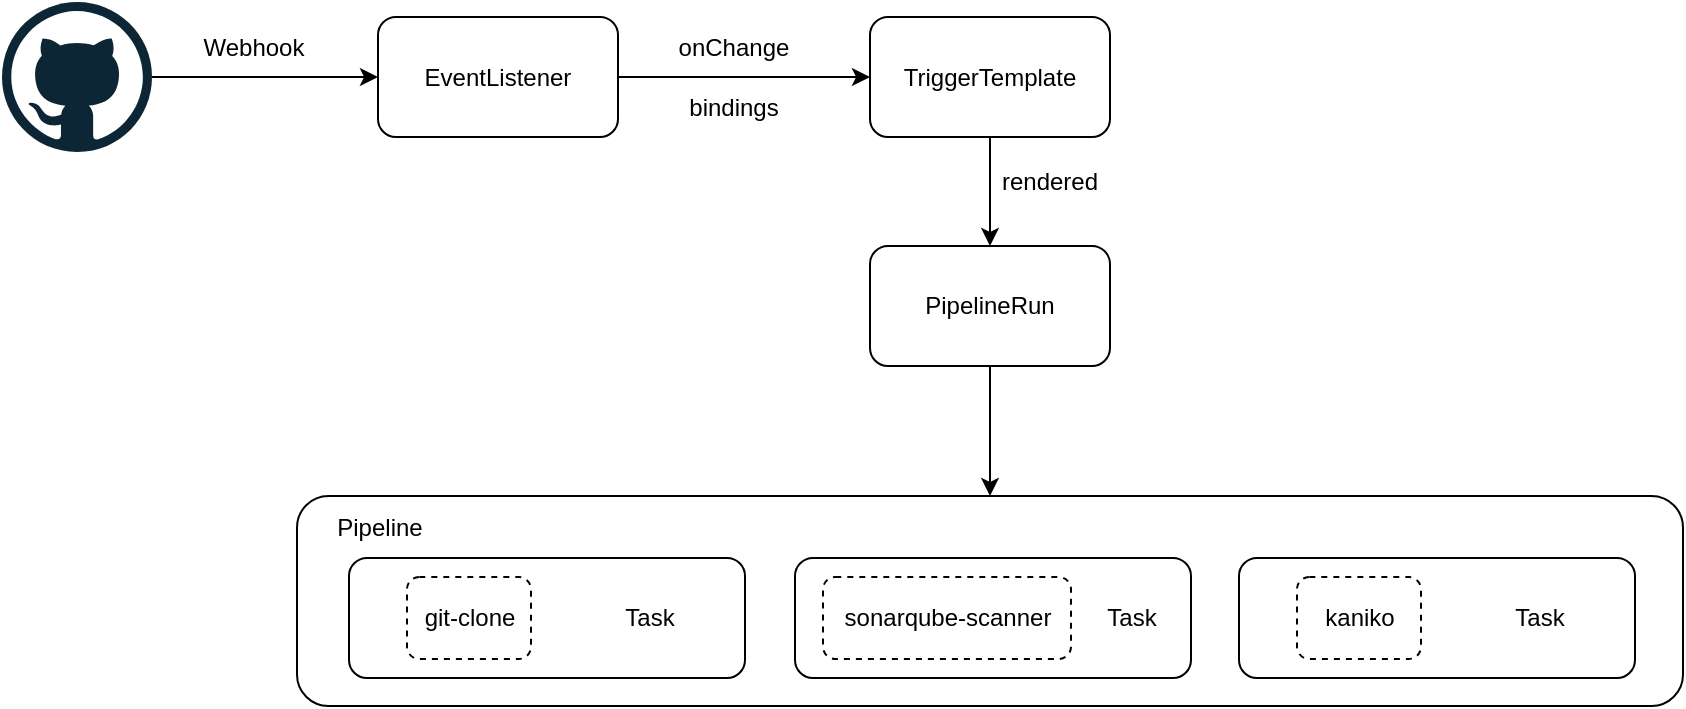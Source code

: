 <mxfile version="24.7.17">
  <diagram name="第 1 页" id="BCCBoekBYI5Rz_YFW93R">
    <mxGraphModel dx="2074" dy="1197" grid="0" gridSize="10" guides="1" tooltips="1" connect="1" arrows="1" fold="1" page="1" pageScale="1" pageWidth="1169" pageHeight="827" math="0" shadow="0">
      <root>
        <mxCell id="0" />
        <mxCell id="1" parent="0" />
        <mxCell id="Bg8Ins_MwQAxiMGtPSMe-16" style="edgeStyle=orthogonalEdgeStyle;rounded=0;orthogonalLoop=1;jettySize=auto;html=1;" parent="1" source="HlgGpDfsv6TwYngPDT2Y-4" target="Bg8Ins_MwQAxiMGtPSMe-13" edge="1">
          <mxGeometry relative="1" as="geometry" />
        </mxCell>
        <mxCell id="HlgGpDfsv6TwYngPDT2Y-4" value="EventListener" style="rounded=1;whiteSpace=wrap;html=1;fillColor=none;" parent="1" vertex="1">
          <mxGeometry x="352" y="245.5" width="120" height="60" as="geometry" />
        </mxCell>
        <mxCell id="Bg8Ins_MwQAxiMGtPSMe-14" style="edgeStyle=orthogonalEdgeStyle;rounded=0;orthogonalLoop=1;jettySize=auto;html=1;" parent="1" source="Bg8Ins_MwQAxiMGtPSMe-1" target="HlgGpDfsv6TwYngPDT2Y-4" edge="1">
          <mxGeometry relative="1" as="geometry" />
        </mxCell>
        <mxCell id="Bg8Ins_MwQAxiMGtPSMe-1" value="" style="dashed=0;outlineConnect=0;html=1;align=center;labelPosition=center;verticalLabelPosition=bottom;verticalAlign=top;shape=mxgraph.weblogos.github" parent="1" vertex="1">
          <mxGeometry x="164" y="238" width="75" height="75" as="geometry" />
        </mxCell>
        <mxCell id="Bg8Ins_MwQAxiMGtPSMe-2" value="" style="rounded=1;whiteSpace=wrap;html=1;fillColor=none;" parent="1" vertex="1">
          <mxGeometry x="311.5" y="485" width="693" height="105" as="geometry" />
        </mxCell>
        <mxCell id="Bg8Ins_MwQAxiMGtPSMe-3" value="" style="rounded=1;whiteSpace=wrap;html=1;fillColor=none;" parent="1" vertex="1">
          <mxGeometry x="337.5" y="516" width="198" height="60" as="geometry" />
        </mxCell>
        <mxCell id="Bg8Ins_MwQAxiMGtPSMe-4" value="Task" style="text;html=1;align=center;verticalAlign=middle;whiteSpace=wrap;rounded=0;" parent="1" vertex="1">
          <mxGeometry x="457.5" y="531" width="60" height="30" as="geometry" />
        </mxCell>
        <mxCell id="Bg8Ins_MwQAxiMGtPSMe-5" value="git-clone" style="rounded=1;whiteSpace=wrap;html=1;dashed=1;fillColor=none;" parent="1" vertex="1">
          <mxGeometry x="366.5" y="525.5" width="62" height="41" as="geometry" />
        </mxCell>
        <mxCell id="Bg8Ins_MwQAxiMGtPSMe-6" value="Pipeline" style="text;html=1;align=center;verticalAlign=middle;whiteSpace=wrap;rounded=0;" parent="1" vertex="1">
          <mxGeometry x="322.5" y="486" width="60" height="30" as="geometry" />
        </mxCell>
        <mxCell id="Bg8Ins_MwQAxiMGtPSMe-7" value="" style="rounded=1;whiteSpace=wrap;html=1;fillColor=none;" parent="1" vertex="1">
          <mxGeometry x="560.5" y="516" width="198" height="60" as="geometry" />
        </mxCell>
        <mxCell id="Bg8Ins_MwQAxiMGtPSMe-8" value="Task" style="text;html=1;align=center;verticalAlign=middle;whiteSpace=wrap;rounded=0;" parent="1" vertex="1">
          <mxGeometry x="698.5" y="531" width="60" height="30" as="geometry" />
        </mxCell>
        <mxCell id="Bg8Ins_MwQAxiMGtPSMe-9" value="sonarqube-scanner" style="rounded=1;whiteSpace=wrap;html=1;dashed=1;fillColor=none;" parent="1" vertex="1">
          <mxGeometry x="574.5" y="525.5" width="124" height="41" as="geometry" />
        </mxCell>
        <mxCell id="Bg8Ins_MwQAxiMGtPSMe-10" value="" style="rounded=1;whiteSpace=wrap;html=1;fillColor=none;" parent="1" vertex="1">
          <mxGeometry x="782.5" y="516" width="198" height="60" as="geometry" />
        </mxCell>
        <mxCell id="Bg8Ins_MwQAxiMGtPSMe-11" value="Task" style="text;html=1;align=center;verticalAlign=middle;whiteSpace=wrap;rounded=0;" parent="1" vertex="1">
          <mxGeometry x="902.5" y="531" width="60" height="30" as="geometry" />
        </mxCell>
        <mxCell id="Bg8Ins_MwQAxiMGtPSMe-12" value="kaniko" style="rounded=1;whiteSpace=wrap;html=1;dashed=1;fillColor=none;" parent="1" vertex="1">
          <mxGeometry x="811.5" y="525.5" width="62" height="41" as="geometry" />
        </mxCell>
        <mxCell id="Bg8Ins_MwQAxiMGtPSMe-20" style="edgeStyle=orthogonalEdgeStyle;rounded=0;orthogonalLoop=1;jettySize=auto;html=1;" parent="1" source="Bg8Ins_MwQAxiMGtPSMe-13" target="Bg8Ins_MwQAxiMGtPSMe-19" edge="1">
          <mxGeometry relative="1" as="geometry" />
        </mxCell>
        <mxCell id="Bg8Ins_MwQAxiMGtPSMe-13" value="TriggerTemplate" style="rounded=1;whiteSpace=wrap;html=1;fillColor=none;" parent="1" vertex="1">
          <mxGeometry x="598" y="245.5" width="120" height="60" as="geometry" />
        </mxCell>
        <mxCell id="Bg8Ins_MwQAxiMGtPSMe-15" value="Webhook" style="text;html=1;align=center;verticalAlign=middle;whiteSpace=wrap;rounded=0;" parent="1" vertex="1">
          <mxGeometry x="260" y="245.5" width="60" height="30" as="geometry" />
        </mxCell>
        <mxCell id="Bg8Ins_MwQAxiMGtPSMe-17" value="onChange" style="text;html=1;align=center;verticalAlign=middle;whiteSpace=wrap;rounded=0;" parent="1" vertex="1">
          <mxGeometry x="500" y="245.5" width="60" height="30" as="geometry" />
        </mxCell>
        <mxCell id="Bg8Ins_MwQAxiMGtPSMe-18" value="bindings" style="text;html=1;align=center;verticalAlign=middle;whiteSpace=wrap;rounded=0;" parent="1" vertex="1">
          <mxGeometry x="500" y="275.5" width="60" height="30" as="geometry" />
        </mxCell>
        <mxCell id="Bg8Ins_MwQAxiMGtPSMe-21" style="edgeStyle=orthogonalEdgeStyle;rounded=0;orthogonalLoop=1;jettySize=auto;html=1;" parent="1" source="Bg8Ins_MwQAxiMGtPSMe-19" target="Bg8Ins_MwQAxiMGtPSMe-2" edge="1">
          <mxGeometry relative="1" as="geometry" />
        </mxCell>
        <mxCell id="Bg8Ins_MwQAxiMGtPSMe-19" value="PipelineRun" style="rounded=1;whiteSpace=wrap;html=1;fillColor=none;" parent="1" vertex="1">
          <mxGeometry x="598" y="360" width="120" height="60" as="geometry" />
        </mxCell>
        <mxCell id="Bg8Ins_MwQAxiMGtPSMe-22" value="rendered" style="text;html=1;align=center;verticalAlign=middle;whiteSpace=wrap;rounded=0;" parent="1" vertex="1">
          <mxGeometry x="658" y="313" width="60" height="30" as="geometry" />
        </mxCell>
      </root>
    </mxGraphModel>
  </diagram>
</mxfile>
